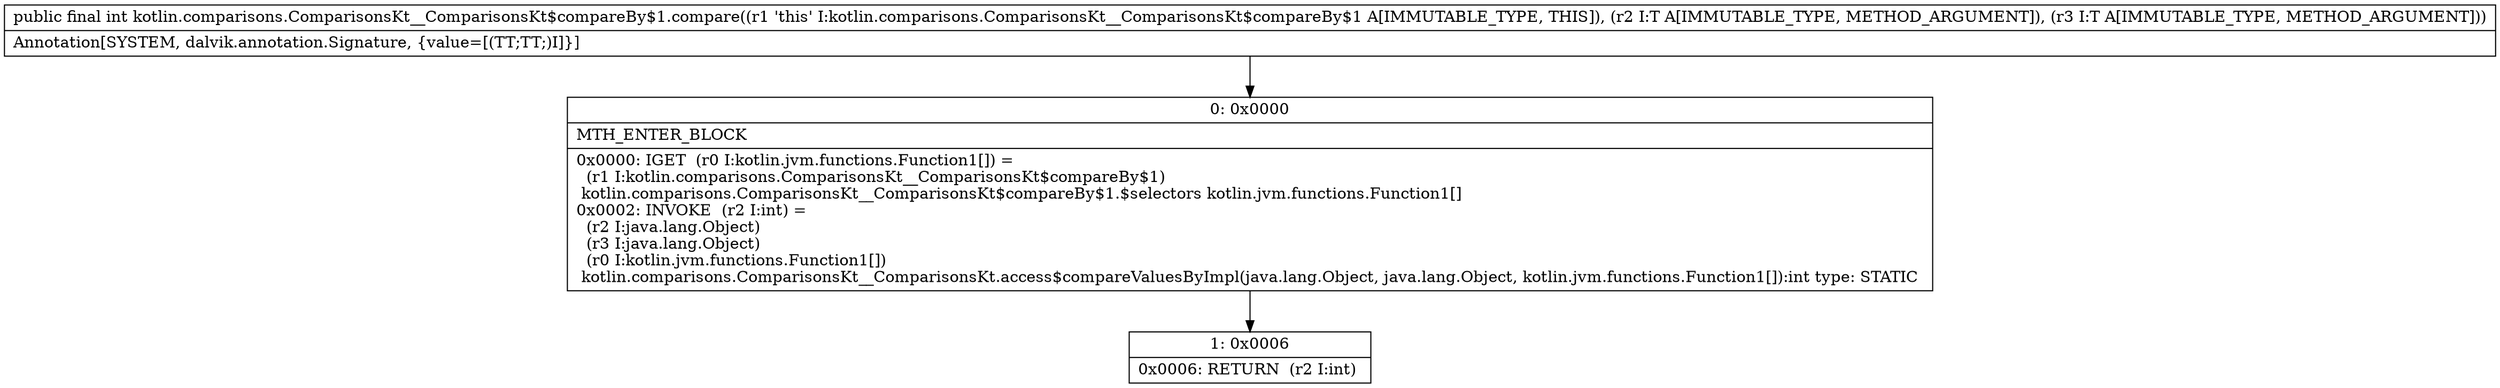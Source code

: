 digraph "CFG forkotlin.comparisons.ComparisonsKt__ComparisonsKt$compareBy$1.compare(Ljava\/lang\/Object;Ljava\/lang\/Object;)I" {
Node_0 [shape=record,label="{0\:\ 0x0000|MTH_ENTER_BLOCK\l|0x0000: IGET  (r0 I:kotlin.jvm.functions.Function1[]) = \l  (r1 I:kotlin.comparisons.ComparisonsKt__ComparisonsKt$compareBy$1)\l kotlin.comparisons.ComparisonsKt__ComparisonsKt$compareBy$1.$selectors kotlin.jvm.functions.Function1[] \l0x0002: INVOKE  (r2 I:int) = \l  (r2 I:java.lang.Object)\l  (r3 I:java.lang.Object)\l  (r0 I:kotlin.jvm.functions.Function1[])\l kotlin.comparisons.ComparisonsKt__ComparisonsKt.access$compareValuesByImpl(java.lang.Object, java.lang.Object, kotlin.jvm.functions.Function1[]):int type: STATIC \l}"];
Node_1 [shape=record,label="{1\:\ 0x0006|0x0006: RETURN  (r2 I:int) \l}"];
MethodNode[shape=record,label="{public final int kotlin.comparisons.ComparisonsKt__ComparisonsKt$compareBy$1.compare((r1 'this' I:kotlin.comparisons.ComparisonsKt__ComparisonsKt$compareBy$1 A[IMMUTABLE_TYPE, THIS]), (r2 I:T A[IMMUTABLE_TYPE, METHOD_ARGUMENT]), (r3 I:T A[IMMUTABLE_TYPE, METHOD_ARGUMENT]))  | Annotation[SYSTEM, dalvik.annotation.Signature, \{value=[(TT;TT;)I]\}]\l}"];
MethodNode -> Node_0;
Node_0 -> Node_1;
}

